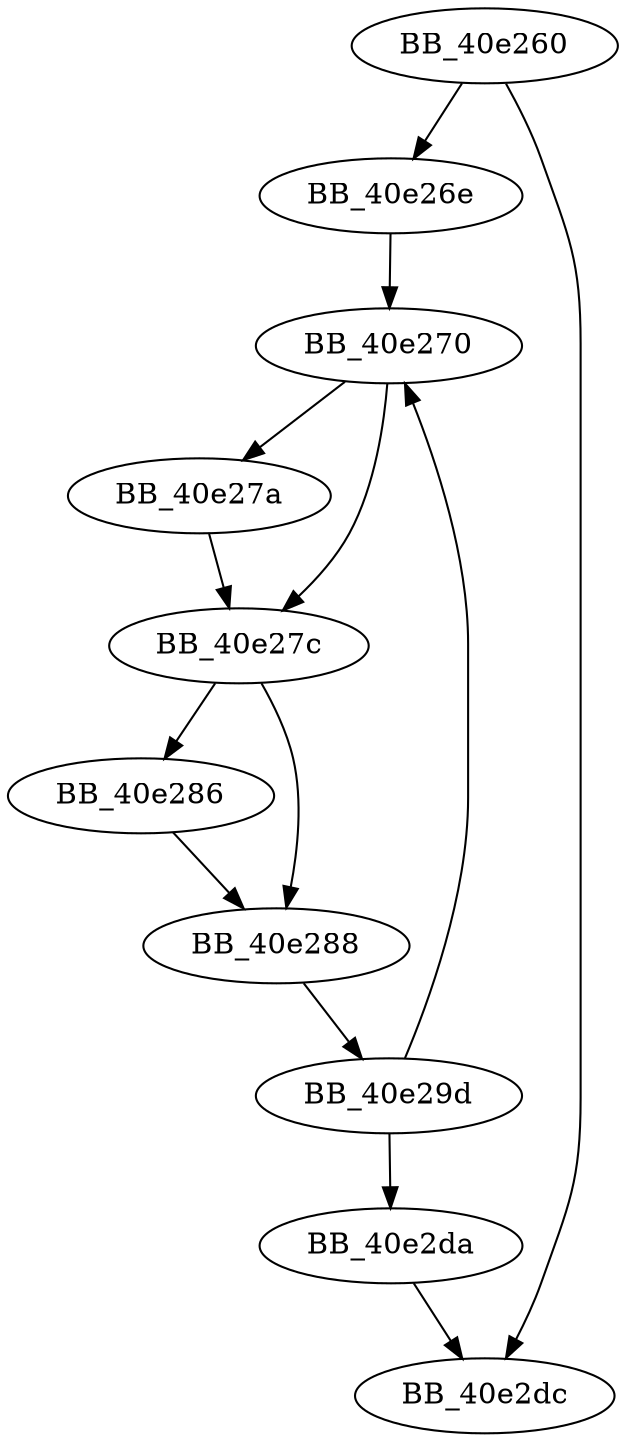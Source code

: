 DiGraph sub_40E260{
BB_40e260->BB_40e26e
BB_40e260->BB_40e2dc
BB_40e26e->BB_40e270
BB_40e270->BB_40e27a
BB_40e270->BB_40e27c
BB_40e27a->BB_40e27c
BB_40e27c->BB_40e286
BB_40e27c->BB_40e288
BB_40e286->BB_40e288
BB_40e288->BB_40e29d
BB_40e29d->BB_40e270
BB_40e29d->BB_40e2da
BB_40e2da->BB_40e2dc
}
